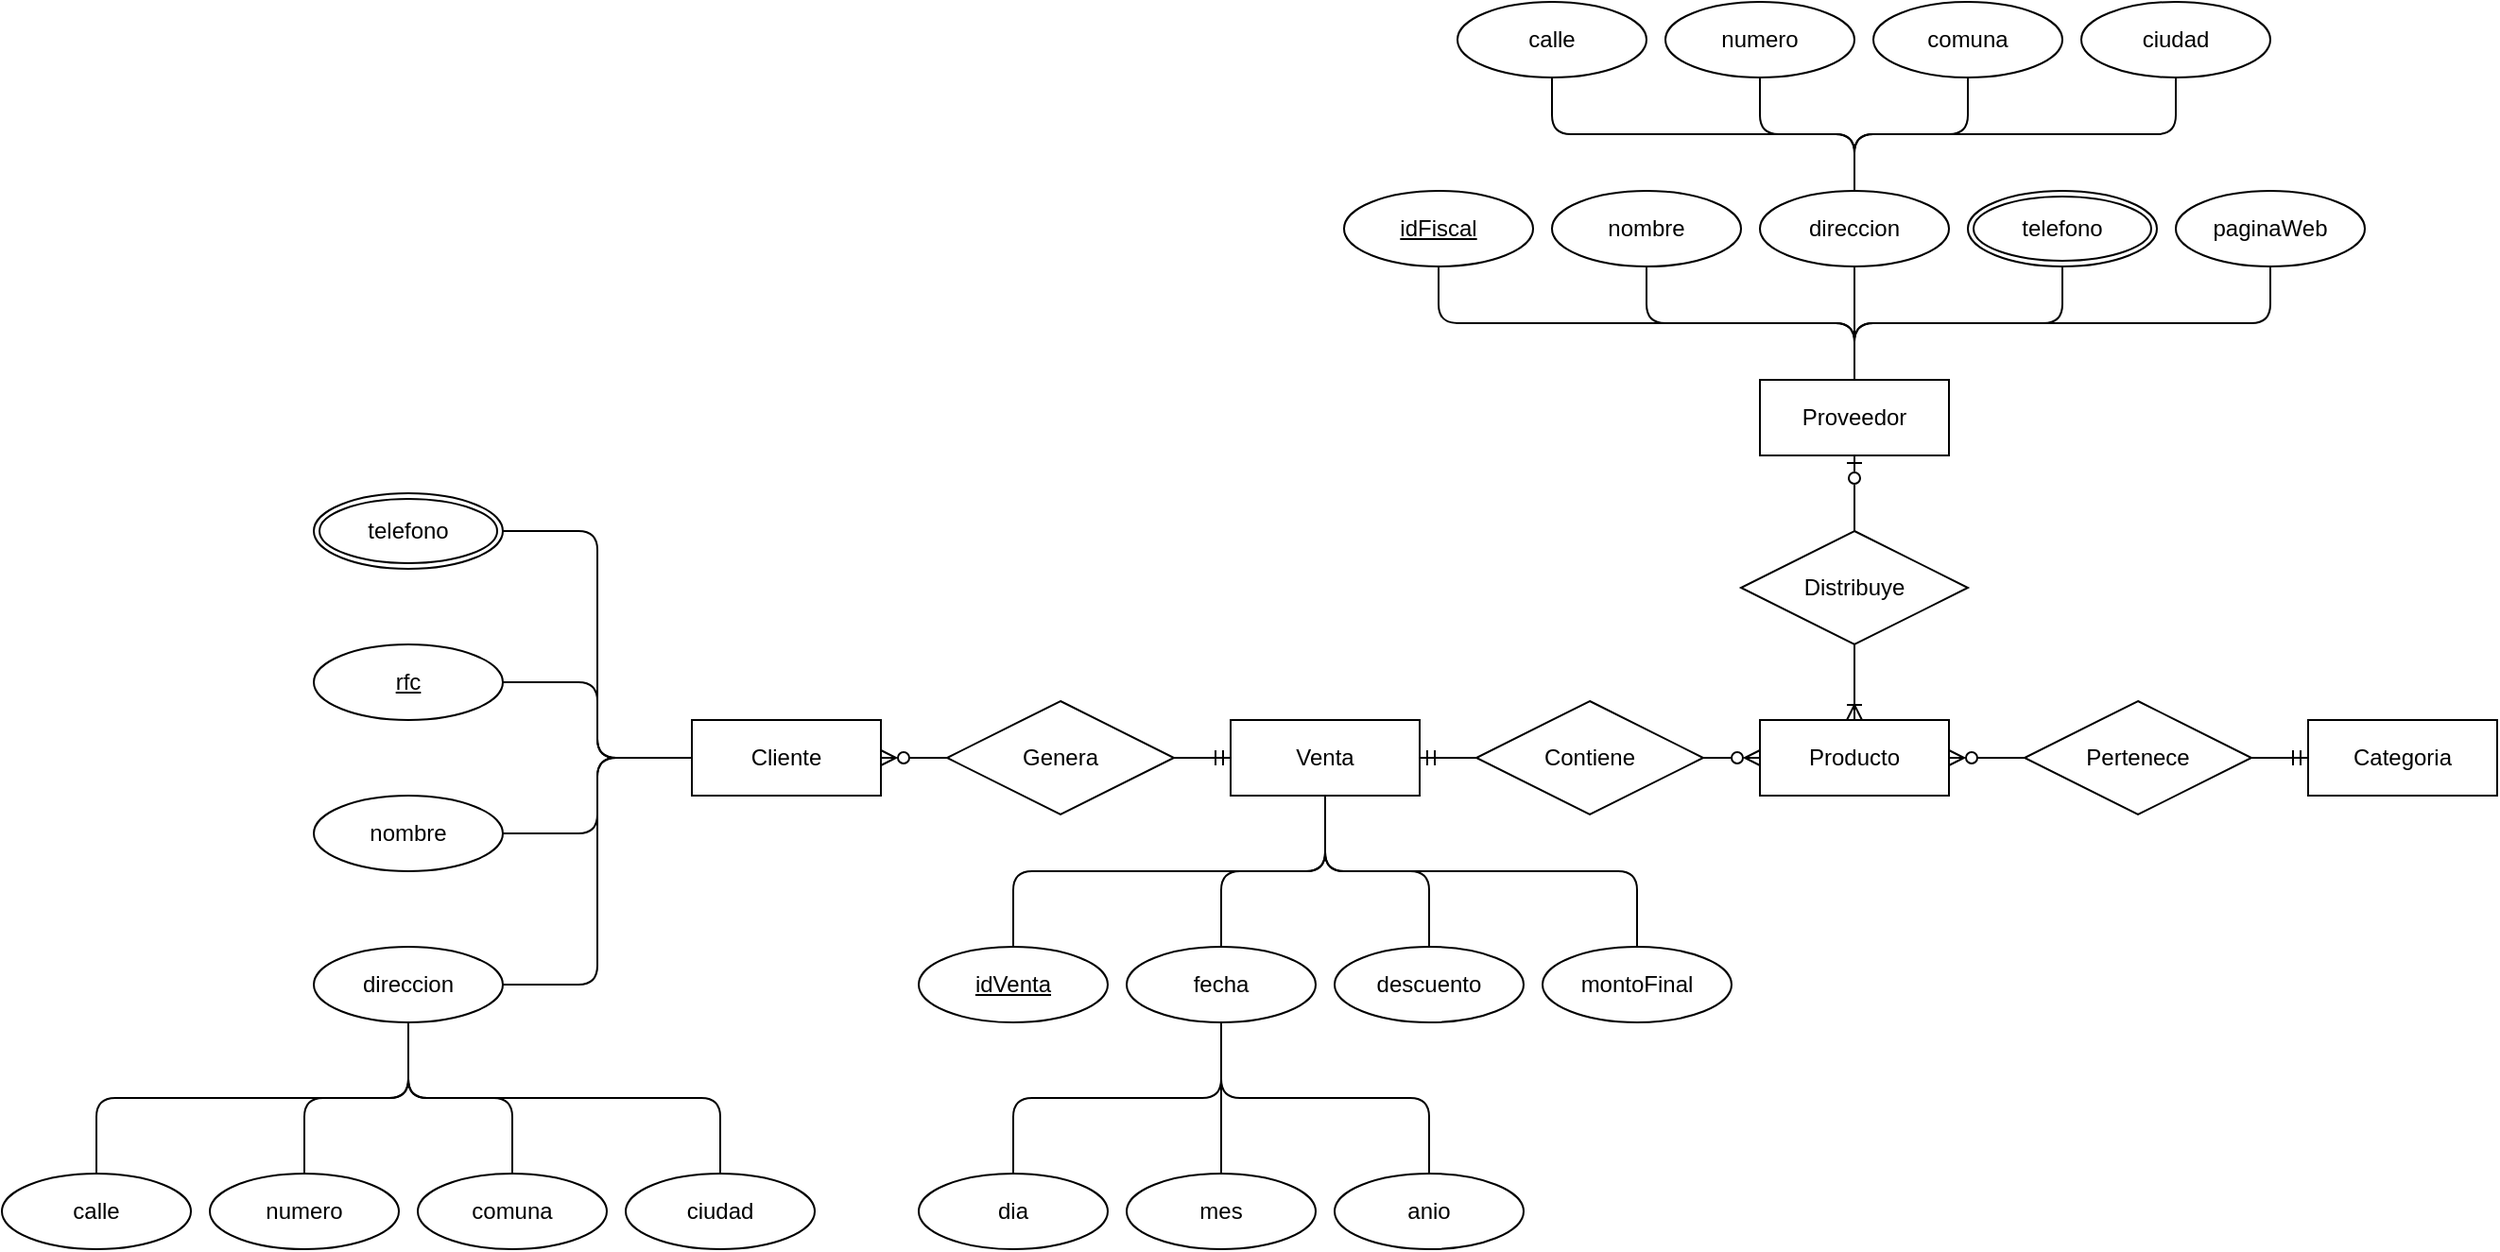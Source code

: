 <mxfile version="24.5.2" type="github">
  <diagram name="Page-1" id="oUrtw_3djIeICZ6aYUFe">
    <mxGraphModel dx="2284" dy="789" grid="1" gridSize="10" guides="1" tooltips="1" connect="1" arrows="1" fold="1" page="1" pageScale="1" pageWidth="850" pageHeight="1100" math="0" shadow="0">
      <root>
        <mxCell id="0" />
        <mxCell id="1" parent="0" />
        <mxCell id="MkQvWn6cAgsR6RFx1JYP-8" style="edgeStyle=orthogonalEdgeStyle;rounded=0;orthogonalLoop=1;jettySize=auto;html=1;exitX=1;exitY=0.5;exitDx=0;exitDy=0;entryX=0;entryY=0.5;entryDx=0;entryDy=0;endArrow=none;endFill=0;startArrow=ERzeroToMany;startFill=0;" edge="1" parent="1" source="MkQvWn6cAgsR6RFx1JYP-1" target="MkQvWn6cAgsR6RFx1JYP-6">
          <mxGeometry relative="1" as="geometry" />
        </mxCell>
        <mxCell id="MkQvWn6cAgsR6RFx1JYP-12" style="edgeStyle=orthogonalEdgeStyle;rounded=1;orthogonalLoop=1;jettySize=auto;html=1;exitX=0.5;exitY=0;exitDx=0;exitDy=0;entryX=0.5;entryY=1;entryDx=0;entryDy=0;endArrow=none;endFill=0;curved=0;startArrow=ERoneToMany;startFill=0;" edge="1" parent="1" source="MkQvWn6cAgsR6RFx1JYP-1" target="MkQvWn6cAgsR6RFx1JYP-5">
          <mxGeometry relative="1" as="geometry" />
        </mxCell>
        <mxCell id="MkQvWn6cAgsR6RFx1JYP-1" value="Producto" style="whiteSpace=wrap;html=1;align=center;" vertex="1" parent="1">
          <mxGeometry x="370" y="400" width="100" height="40" as="geometry" />
        </mxCell>
        <mxCell id="MkQvWn6cAgsR6RFx1JYP-23" style="edgeStyle=orthogonalEdgeStyle;rounded=1;orthogonalLoop=1;jettySize=auto;html=1;exitX=0.5;exitY=0;exitDx=0;exitDy=0;entryX=0.5;entryY=1;entryDx=0;entryDy=0;curved=0;endArrow=none;endFill=0;" edge="1" parent="1" source="MkQvWn6cAgsR6RFx1JYP-2" target="MkQvWn6cAgsR6RFx1JYP-14">
          <mxGeometry relative="1" as="geometry" />
        </mxCell>
        <mxCell id="MkQvWn6cAgsR6RFx1JYP-24" style="edgeStyle=orthogonalEdgeStyle;rounded=1;orthogonalLoop=1;jettySize=auto;html=1;exitX=0.5;exitY=0;exitDx=0;exitDy=0;entryX=0.5;entryY=1;entryDx=0;entryDy=0;curved=0;endArrow=none;endFill=0;" edge="1" parent="1" source="MkQvWn6cAgsR6RFx1JYP-2" target="MkQvWn6cAgsR6RFx1JYP-15">
          <mxGeometry relative="1" as="geometry" />
        </mxCell>
        <mxCell id="MkQvWn6cAgsR6RFx1JYP-25" style="edgeStyle=orthogonalEdgeStyle;rounded=1;orthogonalLoop=1;jettySize=auto;html=1;exitX=0.5;exitY=0;exitDx=0;exitDy=0;entryX=0.5;entryY=1;entryDx=0;entryDy=0;curved=0;endArrow=none;endFill=0;" edge="1" parent="1" source="MkQvWn6cAgsR6RFx1JYP-2" target="MkQvWn6cAgsR6RFx1JYP-16">
          <mxGeometry relative="1" as="geometry" />
        </mxCell>
        <mxCell id="MkQvWn6cAgsR6RFx1JYP-26" style="edgeStyle=orthogonalEdgeStyle;rounded=1;orthogonalLoop=1;jettySize=auto;html=1;exitX=0.5;exitY=0;exitDx=0;exitDy=0;entryX=0.5;entryY=1;entryDx=0;entryDy=0;curved=0;endArrow=none;endFill=0;" edge="1" parent="1" source="MkQvWn6cAgsR6RFx1JYP-2" target="MkQvWn6cAgsR6RFx1JYP-17">
          <mxGeometry relative="1" as="geometry" />
        </mxCell>
        <mxCell id="MkQvWn6cAgsR6RFx1JYP-27" style="edgeStyle=orthogonalEdgeStyle;rounded=1;orthogonalLoop=1;jettySize=auto;html=1;exitX=0.5;exitY=0;exitDx=0;exitDy=0;entryX=0.5;entryY=1;entryDx=0;entryDy=0;curved=0;endArrow=none;endFill=0;" edge="1" parent="1" source="MkQvWn6cAgsR6RFx1JYP-2" target="MkQvWn6cAgsR6RFx1JYP-18">
          <mxGeometry relative="1" as="geometry" />
        </mxCell>
        <mxCell id="MkQvWn6cAgsR6RFx1JYP-2" value="Proveedor" style="whiteSpace=wrap;html=1;align=center;" vertex="1" parent="1">
          <mxGeometry x="370" y="220" width="100" height="40" as="geometry" />
        </mxCell>
        <mxCell id="MkQvWn6cAgsR6RFx1JYP-10" style="edgeStyle=orthogonalEdgeStyle;rounded=1;orthogonalLoop=1;jettySize=auto;html=1;exitX=1;exitY=0.5;exitDx=0;exitDy=0;entryX=0;entryY=0.5;entryDx=0;entryDy=0;curved=0;endArrow=none;endFill=0;startArrow=ERzeroToMany;startFill=0;" edge="1" parent="1" source="MkQvWn6cAgsR6RFx1JYP-3" target="MkQvWn6cAgsR6RFx1JYP-56">
          <mxGeometry relative="1" as="geometry">
            <mxPoint x="-55" y="420" as="targetPoint" />
          </mxGeometry>
        </mxCell>
        <mxCell id="MkQvWn6cAgsR6RFx1JYP-3" value="Cliente" style="whiteSpace=wrap;html=1;align=center;" vertex="1" parent="1">
          <mxGeometry x="-195" y="400" width="100" height="40" as="geometry" />
        </mxCell>
        <mxCell id="MkQvWn6cAgsR6RFx1JYP-4" value="Categoria" style="whiteSpace=wrap;html=1;align=center;" vertex="1" parent="1">
          <mxGeometry x="660" y="400" width="100" height="40" as="geometry" />
        </mxCell>
        <mxCell id="MkQvWn6cAgsR6RFx1JYP-13" style="edgeStyle=orthogonalEdgeStyle;rounded=1;orthogonalLoop=1;jettySize=auto;html=1;exitX=0.5;exitY=0;exitDx=0;exitDy=0;entryX=0.5;entryY=1;entryDx=0;entryDy=0;curved=0;endArrow=ERzeroToOne;endFill=0;startArrow=none;startFill=0;" edge="1" parent="1" source="MkQvWn6cAgsR6RFx1JYP-5" target="MkQvWn6cAgsR6RFx1JYP-2">
          <mxGeometry relative="1" as="geometry" />
        </mxCell>
        <mxCell id="MkQvWn6cAgsR6RFx1JYP-5" value="Distribuye" style="shape=rhombus;perimeter=rhombusPerimeter;whiteSpace=wrap;html=1;align=center;" vertex="1" parent="1">
          <mxGeometry x="360" y="300" width="120" height="60" as="geometry" />
        </mxCell>
        <mxCell id="MkQvWn6cAgsR6RFx1JYP-9" style="edgeStyle=orthogonalEdgeStyle;rounded=1;orthogonalLoop=1;jettySize=auto;html=1;exitX=1;exitY=0.5;exitDx=0;exitDy=0;entryX=0;entryY=0.5;entryDx=0;entryDy=0;curved=0;endArrow=ERmandOne;endFill=0;" edge="1" parent="1" source="MkQvWn6cAgsR6RFx1JYP-6" target="MkQvWn6cAgsR6RFx1JYP-4">
          <mxGeometry relative="1" as="geometry" />
        </mxCell>
        <mxCell id="MkQvWn6cAgsR6RFx1JYP-6" value="Pertenece" style="shape=rhombus;perimeter=rhombusPerimeter;whiteSpace=wrap;html=1;align=center;" vertex="1" parent="1">
          <mxGeometry x="510" y="390" width="120" height="60" as="geometry" />
        </mxCell>
        <mxCell id="MkQvWn6cAgsR6RFx1JYP-11" style="edgeStyle=orthogonalEdgeStyle;rounded=0;orthogonalLoop=1;jettySize=auto;html=1;exitX=1;exitY=0.5;exitDx=0;exitDy=0;entryX=0;entryY=0.5;entryDx=0;entryDy=0;endArrow=ERzeroToMany;endFill=0;" edge="1" parent="1" source="MkQvWn6cAgsR6RFx1JYP-7" target="MkQvWn6cAgsR6RFx1JYP-1">
          <mxGeometry relative="1" as="geometry" />
        </mxCell>
        <mxCell id="MkQvWn6cAgsR6RFx1JYP-7" value="Contiene" style="shape=rhombus;perimeter=rhombusPerimeter;whiteSpace=wrap;html=1;align=center;" vertex="1" parent="1">
          <mxGeometry x="220" y="390" width="120" height="60" as="geometry" />
        </mxCell>
        <mxCell id="MkQvWn6cAgsR6RFx1JYP-14" value="idFiscal" style="ellipse;whiteSpace=wrap;html=1;align=center;fontStyle=4;" vertex="1" parent="1">
          <mxGeometry x="150" y="120" width="100" height="40" as="geometry" />
        </mxCell>
        <mxCell id="MkQvWn6cAgsR6RFx1JYP-15" value="nombre" style="ellipse;whiteSpace=wrap;html=1;align=center;" vertex="1" parent="1">
          <mxGeometry x="260" y="120" width="100" height="40" as="geometry" />
        </mxCell>
        <mxCell id="MkQvWn6cAgsR6RFx1JYP-28" style="edgeStyle=orthogonalEdgeStyle;rounded=1;orthogonalLoop=1;jettySize=auto;html=1;exitX=0.5;exitY=0;exitDx=0;exitDy=0;entryX=0.5;entryY=1;entryDx=0;entryDy=0;curved=0;endArrow=none;endFill=0;" edge="1" parent="1" source="MkQvWn6cAgsR6RFx1JYP-16" target="MkQvWn6cAgsR6RFx1JYP-21">
          <mxGeometry relative="1" as="geometry" />
        </mxCell>
        <mxCell id="MkQvWn6cAgsR6RFx1JYP-29" style="edgeStyle=orthogonalEdgeStyle;rounded=1;orthogonalLoop=1;jettySize=auto;html=1;exitX=0.5;exitY=0;exitDx=0;exitDy=0;entryX=0.5;entryY=1;entryDx=0;entryDy=0;curved=0;endArrow=none;endFill=0;" edge="1" parent="1" source="MkQvWn6cAgsR6RFx1JYP-16" target="MkQvWn6cAgsR6RFx1JYP-22">
          <mxGeometry relative="1" as="geometry" />
        </mxCell>
        <mxCell id="MkQvWn6cAgsR6RFx1JYP-30" style="edgeStyle=orthogonalEdgeStyle;rounded=1;orthogonalLoop=1;jettySize=auto;html=1;exitX=0.5;exitY=0;exitDx=0;exitDy=0;entryX=0.5;entryY=1;entryDx=0;entryDy=0;curved=0;endArrow=none;endFill=0;" edge="1" parent="1" source="MkQvWn6cAgsR6RFx1JYP-16" target="MkQvWn6cAgsR6RFx1JYP-19">
          <mxGeometry relative="1" as="geometry" />
        </mxCell>
        <mxCell id="MkQvWn6cAgsR6RFx1JYP-31" style="edgeStyle=orthogonalEdgeStyle;rounded=1;orthogonalLoop=1;jettySize=auto;html=1;exitX=0.5;exitY=0;exitDx=0;exitDy=0;entryX=0.5;entryY=1;entryDx=0;entryDy=0;curved=0;endArrow=none;endFill=0;" edge="1" parent="1" source="MkQvWn6cAgsR6RFx1JYP-16" target="MkQvWn6cAgsR6RFx1JYP-20">
          <mxGeometry relative="1" as="geometry" />
        </mxCell>
        <mxCell id="MkQvWn6cAgsR6RFx1JYP-16" value="direccion" style="ellipse;whiteSpace=wrap;html=1;align=center;" vertex="1" parent="1">
          <mxGeometry x="370" y="120" width="100" height="40" as="geometry" />
        </mxCell>
        <mxCell id="MkQvWn6cAgsR6RFx1JYP-17" value="telefono" style="ellipse;shape=doubleEllipse;margin=3;whiteSpace=wrap;html=1;align=center;" vertex="1" parent="1">
          <mxGeometry x="480" y="120" width="100" height="40" as="geometry" />
        </mxCell>
        <mxCell id="MkQvWn6cAgsR6RFx1JYP-18" value="paginaWeb" style="ellipse;whiteSpace=wrap;html=1;align=center;" vertex="1" parent="1">
          <mxGeometry x="590" y="120" width="100" height="40" as="geometry" />
        </mxCell>
        <mxCell id="MkQvWn6cAgsR6RFx1JYP-19" value="comuna" style="ellipse;whiteSpace=wrap;html=1;align=center;" vertex="1" parent="1">
          <mxGeometry x="430" y="20" width="100" height="40" as="geometry" />
        </mxCell>
        <mxCell id="MkQvWn6cAgsR6RFx1JYP-20" value="ciudad" style="ellipse;whiteSpace=wrap;html=1;align=center;" vertex="1" parent="1">
          <mxGeometry x="540" y="20" width="100" height="40" as="geometry" />
        </mxCell>
        <mxCell id="MkQvWn6cAgsR6RFx1JYP-21" value="calle" style="ellipse;whiteSpace=wrap;html=1;align=center;" vertex="1" parent="1">
          <mxGeometry x="210" y="20" width="100" height="40" as="geometry" />
        </mxCell>
        <mxCell id="MkQvWn6cAgsR6RFx1JYP-22" value="numero" style="ellipse;whiteSpace=wrap;html=1;align=center;" vertex="1" parent="1">
          <mxGeometry x="320" y="20" width="100" height="40" as="geometry" />
        </mxCell>
        <mxCell id="MkQvWn6cAgsR6RFx1JYP-48" style="edgeStyle=orthogonalEdgeStyle;rounded=1;orthogonalLoop=1;jettySize=auto;html=1;exitX=1;exitY=0.5;exitDx=0;exitDy=0;entryX=0;entryY=0.5;entryDx=0;entryDy=0;curved=0;endArrow=none;endFill=0;" edge="1" parent="1" source="MkQvWn6cAgsR6RFx1JYP-32" target="MkQvWn6cAgsR6RFx1JYP-3">
          <mxGeometry relative="1" as="geometry" />
        </mxCell>
        <mxCell id="MkQvWn6cAgsR6RFx1JYP-32" value="rfc" style="ellipse;whiteSpace=wrap;html=1;align=center;fontStyle=4;" vertex="1" parent="1">
          <mxGeometry x="-395" y="360" width="100" height="40" as="geometry" />
        </mxCell>
        <mxCell id="MkQvWn6cAgsR6RFx1JYP-50" style="edgeStyle=orthogonalEdgeStyle;rounded=1;orthogonalLoop=1;jettySize=auto;html=1;exitX=1;exitY=0.5;exitDx=0;exitDy=0;entryX=0;entryY=0.5;entryDx=0;entryDy=0;curved=0;endArrow=none;endFill=0;" edge="1" parent="1" source="MkQvWn6cAgsR6RFx1JYP-33" target="MkQvWn6cAgsR6RFx1JYP-3">
          <mxGeometry relative="1" as="geometry" />
        </mxCell>
        <mxCell id="MkQvWn6cAgsR6RFx1JYP-33" value="direccion" style="ellipse;whiteSpace=wrap;html=1;align=center;" vertex="1" parent="1">
          <mxGeometry x="-395" y="520" width="100" height="40" as="geometry" />
        </mxCell>
        <mxCell id="MkQvWn6cAgsR6RFx1JYP-49" style="edgeStyle=orthogonalEdgeStyle;rounded=1;orthogonalLoop=1;jettySize=auto;html=1;exitX=1;exitY=0.5;exitDx=0;exitDy=0;entryX=0;entryY=0.5;entryDx=0;entryDy=0;endArrow=none;endFill=0;curved=0;" edge="1" parent="1" source="MkQvWn6cAgsR6RFx1JYP-34" target="MkQvWn6cAgsR6RFx1JYP-3">
          <mxGeometry relative="1" as="geometry" />
        </mxCell>
        <mxCell id="MkQvWn6cAgsR6RFx1JYP-34" value="nombre" style="ellipse;whiteSpace=wrap;html=1;align=center;" vertex="1" parent="1">
          <mxGeometry x="-395" y="440" width="100" height="40" as="geometry" />
        </mxCell>
        <mxCell id="MkQvWn6cAgsR6RFx1JYP-46" style="edgeStyle=orthogonalEdgeStyle;rounded=1;orthogonalLoop=1;jettySize=auto;html=1;exitX=1;exitY=0.5;exitDx=0;exitDy=0;entryX=0;entryY=0.5;entryDx=0;entryDy=0;curved=0;endArrow=none;endFill=0;" edge="1" parent="1" source="MkQvWn6cAgsR6RFx1JYP-35" target="MkQvWn6cAgsR6RFx1JYP-3">
          <mxGeometry relative="1" as="geometry" />
        </mxCell>
        <mxCell id="MkQvWn6cAgsR6RFx1JYP-35" value="telefono" style="ellipse;shape=doubleEllipse;margin=3;whiteSpace=wrap;html=1;align=center;" vertex="1" parent="1">
          <mxGeometry x="-395" y="280" width="100" height="40" as="geometry" />
        </mxCell>
        <mxCell id="MkQvWn6cAgsR6RFx1JYP-52" style="edgeStyle=orthogonalEdgeStyle;rounded=1;orthogonalLoop=1;jettySize=auto;html=1;exitX=0.5;exitY=0;exitDx=0;exitDy=0;entryX=0.5;entryY=1;entryDx=0;entryDy=0;endArrow=none;endFill=0;curved=0;" edge="1" parent="1" source="MkQvWn6cAgsR6RFx1JYP-36" target="MkQvWn6cAgsR6RFx1JYP-33">
          <mxGeometry relative="1" as="geometry" />
        </mxCell>
        <mxCell id="MkQvWn6cAgsR6RFx1JYP-36" value="comuna" style="ellipse;whiteSpace=wrap;html=1;align=center;" vertex="1" parent="1">
          <mxGeometry x="-340" y="640" width="100" height="40" as="geometry" />
        </mxCell>
        <mxCell id="MkQvWn6cAgsR6RFx1JYP-53" style="edgeStyle=orthogonalEdgeStyle;rounded=1;orthogonalLoop=1;jettySize=auto;html=1;exitX=0.5;exitY=0;exitDx=0;exitDy=0;entryX=0.5;entryY=1;entryDx=0;entryDy=0;curved=0;endArrow=none;endFill=0;" edge="1" parent="1" source="MkQvWn6cAgsR6RFx1JYP-37" target="MkQvWn6cAgsR6RFx1JYP-33">
          <mxGeometry relative="1" as="geometry" />
        </mxCell>
        <mxCell id="MkQvWn6cAgsR6RFx1JYP-37" value="ciudad" style="ellipse;whiteSpace=wrap;html=1;align=center;" vertex="1" parent="1">
          <mxGeometry x="-230" y="640" width="100" height="40" as="geometry" />
        </mxCell>
        <mxCell id="MkQvWn6cAgsR6RFx1JYP-54" style="edgeStyle=orthogonalEdgeStyle;rounded=1;orthogonalLoop=1;jettySize=auto;html=1;exitX=0.5;exitY=0;exitDx=0;exitDy=0;entryX=0.5;entryY=1;entryDx=0;entryDy=0;endArrow=none;endFill=0;curved=0;" edge="1" parent="1" source="MkQvWn6cAgsR6RFx1JYP-38" target="MkQvWn6cAgsR6RFx1JYP-33">
          <mxGeometry relative="1" as="geometry" />
        </mxCell>
        <mxCell id="MkQvWn6cAgsR6RFx1JYP-38" value="calle" style="ellipse;whiteSpace=wrap;html=1;align=center;" vertex="1" parent="1">
          <mxGeometry x="-560" y="640" width="100" height="40" as="geometry" />
        </mxCell>
        <mxCell id="MkQvWn6cAgsR6RFx1JYP-51" style="edgeStyle=orthogonalEdgeStyle;rounded=1;orthogonalLoop=1;jettySize=auto;html=1;exitX=0.5;exitY=0;exitDx=0;exitDy=0;entryX=0.5;entryY=1;entryDx=0;entryDy=0;endArrow=none;endFill=0;curved=0;" edge="1" parent="1" source="MkQvWn6cAgsR6RFx1JYP-39" target="MkQvWn6cAgsR6RFx1JYP-33">
          <mxGeometry relative="1" as="geometry" />
        </mxCell>
        <mxCell id="MkQvWn6cAgsR6RFx1JYP-39" value="numero" style="ellipse;whiteSpace=wrap;html=1;align=center;" vertex="1" parent="1">
          <mxGeometry x="-450" y="640" width="100" height="40" as="geometry" />
        </mxCell>
        <mxCell id="MkQvWn6cAgsR6RFx1JYP-58" style="edgeStyle=orthogonalEdgeStyle;rounded=1;orthogonalLoop=1;jettySize=auto;html=1;exitX=1;exitY=0.5;exitDx=0;exitDy=0;entryX=0;entryY=0.5;entryDx=0;entryDy=0;endArrow=none;endFill=0;curved=0;startArrow=ERmandOne;startFill=0;" edge="1" parent="1" source="MkQvWn6cAgsR6RFx1JYP-55" target="MkQvWn6cAgsR6RFx1JYP-7">
          <mxGeometry relative="1" as="geometry" />
        </mxCell>
        <mxCell id="MkQvWn6cAgsR6RFx1JYP-55" value="Venta" style="whiteSpace=wrap;html=1;align=center;" vertex="1" parent="1">
          <mxGeometry x="90" y="400" width="100" height="40" as="geometry" />
        </mxCell>
        <mxCell id="MkQvWn6cAgsR6RFx1JYP-57" style="edgeStyle=orthogonalEdgeStyle;rounded=0;orthogonalLoop=1;jettySize=auto;html=1;exitX=1;exitY=0.5;exitDx=0;exitDy=0;entryX=0;entryY=0.5;entryDx=0;entryDy=0;endArrow=ERmandOne;endFill=0;" edge="1" parent="1" source="MkQvWn6cAgsR6RFx1JYP-56" target="MkQvWn6cAgsR6RFx1JYP-55">
          <mxGeometry relative="1" as="geometry" />
        </mxCell>
        <mxCell id="MkQvWn6cAgsR6RFx1JYP-56" value="Genera" style="shape=rhombus;perimeter=rhombusPerimeter;whiteSpace=wrap;html=1;align=center;" vertex="1" parent="1">
          <mxGeometry x="-60" y="390" width="120" height="60" as="geometry" />
        </mxCell>
        <mxCell id="MkQvWn6cAgsR6RFx1JYP-63" style="edgeStyle=orthogonalEdgeStyle;rounded=1;orthogonalLoop=1;jettySize=auto;html=1;exitX=0.5;exitY=0;exitDx=0;exitDy=0;entryX=0.5;entryY=1;entryDx=0;entryDy=0;curved=0;endArrow=none;endFill=0;" edge="1" parent="1" source="MkQvWn6cAgsR6RFx1JYP-59" target="MkQvWn6cAgsR6RFx1JYP-55">
          <mxGeometry relative="1" as="geometry" />
        </mxCell>
        <mxCell id="MkQvWn6cAgsR6RFx1JYP-59" value="idVenta" style="ellipse;whiteSpace=wrap;html=1;align=center;fontStyle=4;" vertex="1" parent="1">
          <mxGeometry x="-75" y="520" width="100" height="40" as="geometry" />
        </mxCell>
        <mxCell id="MkQvWn6cAgsR6RFx1JYP-66" style="edgeStyle=orthogonalEdgeStyle;rounded=1;orthogonalLoop=1;jettySize=auto;html=1;exitX=0.5;exitY=0;exitDx=0;exitDy=0;entryX=0.5;entryY=1;entryDx=0;entryDy=0;curved=0;endArrow=none;endFill=0;" edge="1" parent="1" source="MkQvWn6cAgsR6RFx1JYP-60" target="MkQvWn6cAgsR6RFx1JYP-55">
          <mxGeometry relative="1" as="geometry" />
        </mxCell>
        <mxCell id="MkQvWn6cAgsR6RFx1JYP-60" value="montoFinal" style="ellipse;whiteSpace=wrap;html=1;align=center;" vertex="1" parent="1">
          <mxGeometry x="255" y="520" width="100" height="40" as="geometry" />
        </mxCell>
        <mxCell id="MkQvWn6cAgsR6RFx1JYP-65" style="edgeStyle=orthogonalEdgeStyle;rounded=1;orthogonalLoop=1;jettySize=auto;html=1;exitX=0.5;exitY=0;exitDx=0;exitDy=0;entryX=0.5;entryY=1;entryDx=0;entryDy=0;curved=0;endArrow=none;endFill=0;" edge="1" parent="1" source="MkQvWn6cAgsR6RFx1JYP-61" target="MkQvWn6cAgsR6RFx1JYP-55">
          <mxGeometry relative="1" as="geometry" />
        </mxCell>
        <mxCell id="MkQvWn6cAgsR6RFx1JYP-61" value="descuento" style="ellipse;whiteSpace=wrap;html=1;align=center;" vertex="1" parent="1">
          <mxGeometry x="145" y="520" width="100" height="40" as="geometry" />
        </mxCell>
        <mxCell id="MkQvWn6cAgsR6RFx1JYP-64" style="edgeStyle=orthogonalEdgeStyle;rounded=1;orthogonalLoop=1;jettySize=auto;html=1;exitX=0.5;exitY=0;exitDx=0;exitDy=0;entryX=0.5;entryY=1;entryDx=0;entryDy=0;curved=0;endArrow=none;endFill=0;" edge="1" parent="1" source="MkQvWn6cAgsR6RFx1JYP-62" target="MkQvWn6cAgsR6RFx1JYP-55">
          <mxGeometry relative="1" as="geometry" />
        </mxCell>
        <mxCell id="MkQvWn6cAgsR6RFx1JYP-62" value="fecha" style="ellipse;whiteSpace=wrap;html=1;align=center;" vertex="1" parent="1">
          <mxGeometry x="35" y="520" width="100" height="40" as="geometry" />
        </mxCell>
        <mxCell id="MkQvWn6cAgsR6RFx1JYP-72" style="edgeStyle=orthogonalEdgeStyle;rounded=1;orthogonalLoop=1;jettySize=auto;html=1;exitX=0.5;exitY=0;exitDx=0;exitDy=0;entryX=0.5;entryY=1;entryDx=0;entryDy=0;curved=0;endArrow=none;endFill=0;" edge="1" parent="1" source="MkQvWn6cAgsR6RFx1JYP-67" target="MkQvWn6cAgsR6RFx1JYP-62">
          <mxGeometry relative="1" as="geometry" />
        </mxCell>
        <mxCell id="MkQvWn6cAgsR6RFx1JYP-67" value="anio" style="ellipse;whiteSpace=wrap;html=1;align=center;" vertex="1" parent="1">
          <mxGeometry x="145" y="640" width="100" height="40" as="geometry" />
        </mxCell>
        <mxCell id="MkQvWn6cAgsR6RFx1JYP-71" style="edgeStyle=orthogonalEdgeStyle;rounded=1;orthogonalLoop=1;jettySize=auto;html=1;exitX=0.5;exitY=0;exitDx=0;exitDy=0;entryX=0.5;entryY=1;entryDx=0;entryDy=0;endArrow=none;endFill=0;curved=0;" edge="1" parent="1" source="MkQvWn6cAgsR6RFx1JYP-68" target="MkQvWn6cAgsR6RFx1JYP-62">
          <mxGeometry relative="1" as="geometry" />
        </mxCell>
        <mxCell id="MkQvWn6cAgsR6RFx1JYP-68" value="mes" style="ellipse;whiteSpace=wrap;html=1;align=center;" vertex="1" parent="1">
          <mxGeometry x="35" y="640" width="100" height="40" as="geometry" />
        </mxCell>
        <mxCell id="MkQvWn6cAgsR6RFx1JYP-70" style="edgeStyle=orthogonalEdgeStyle;rounded=1;orthogonalLoop=1;jettySize=auto;html=1;exitX=0.5;exitY=0;exitDx=0;exitDy=0;entryX=0.5;entryY=1;entryDx=0;entryDy=0;endArrow=none;endFill=0;curved=0;" edge="1" parent="1" source="MkQvWn6cAgsR6RFx1JYP-69" target="MkQvWn6cAgsR6RFx1JYP-62">
          <mxGeometry relative="1" as="geometry" />
        </mxCell>
        <mxCell id="MkQvWn6cAgsR6RFx1JYP-69" value="dia" style="ellipse;whiteSpace=wrap;html=1;align=center;" vertex="1" parent="1">
          <mxGeometry x="-75" y="640" width="100" height="40" as="geometry" />
        </mxCell>
      </root>
    </mxGraphModel>
  </diagram>
</mxfile>
